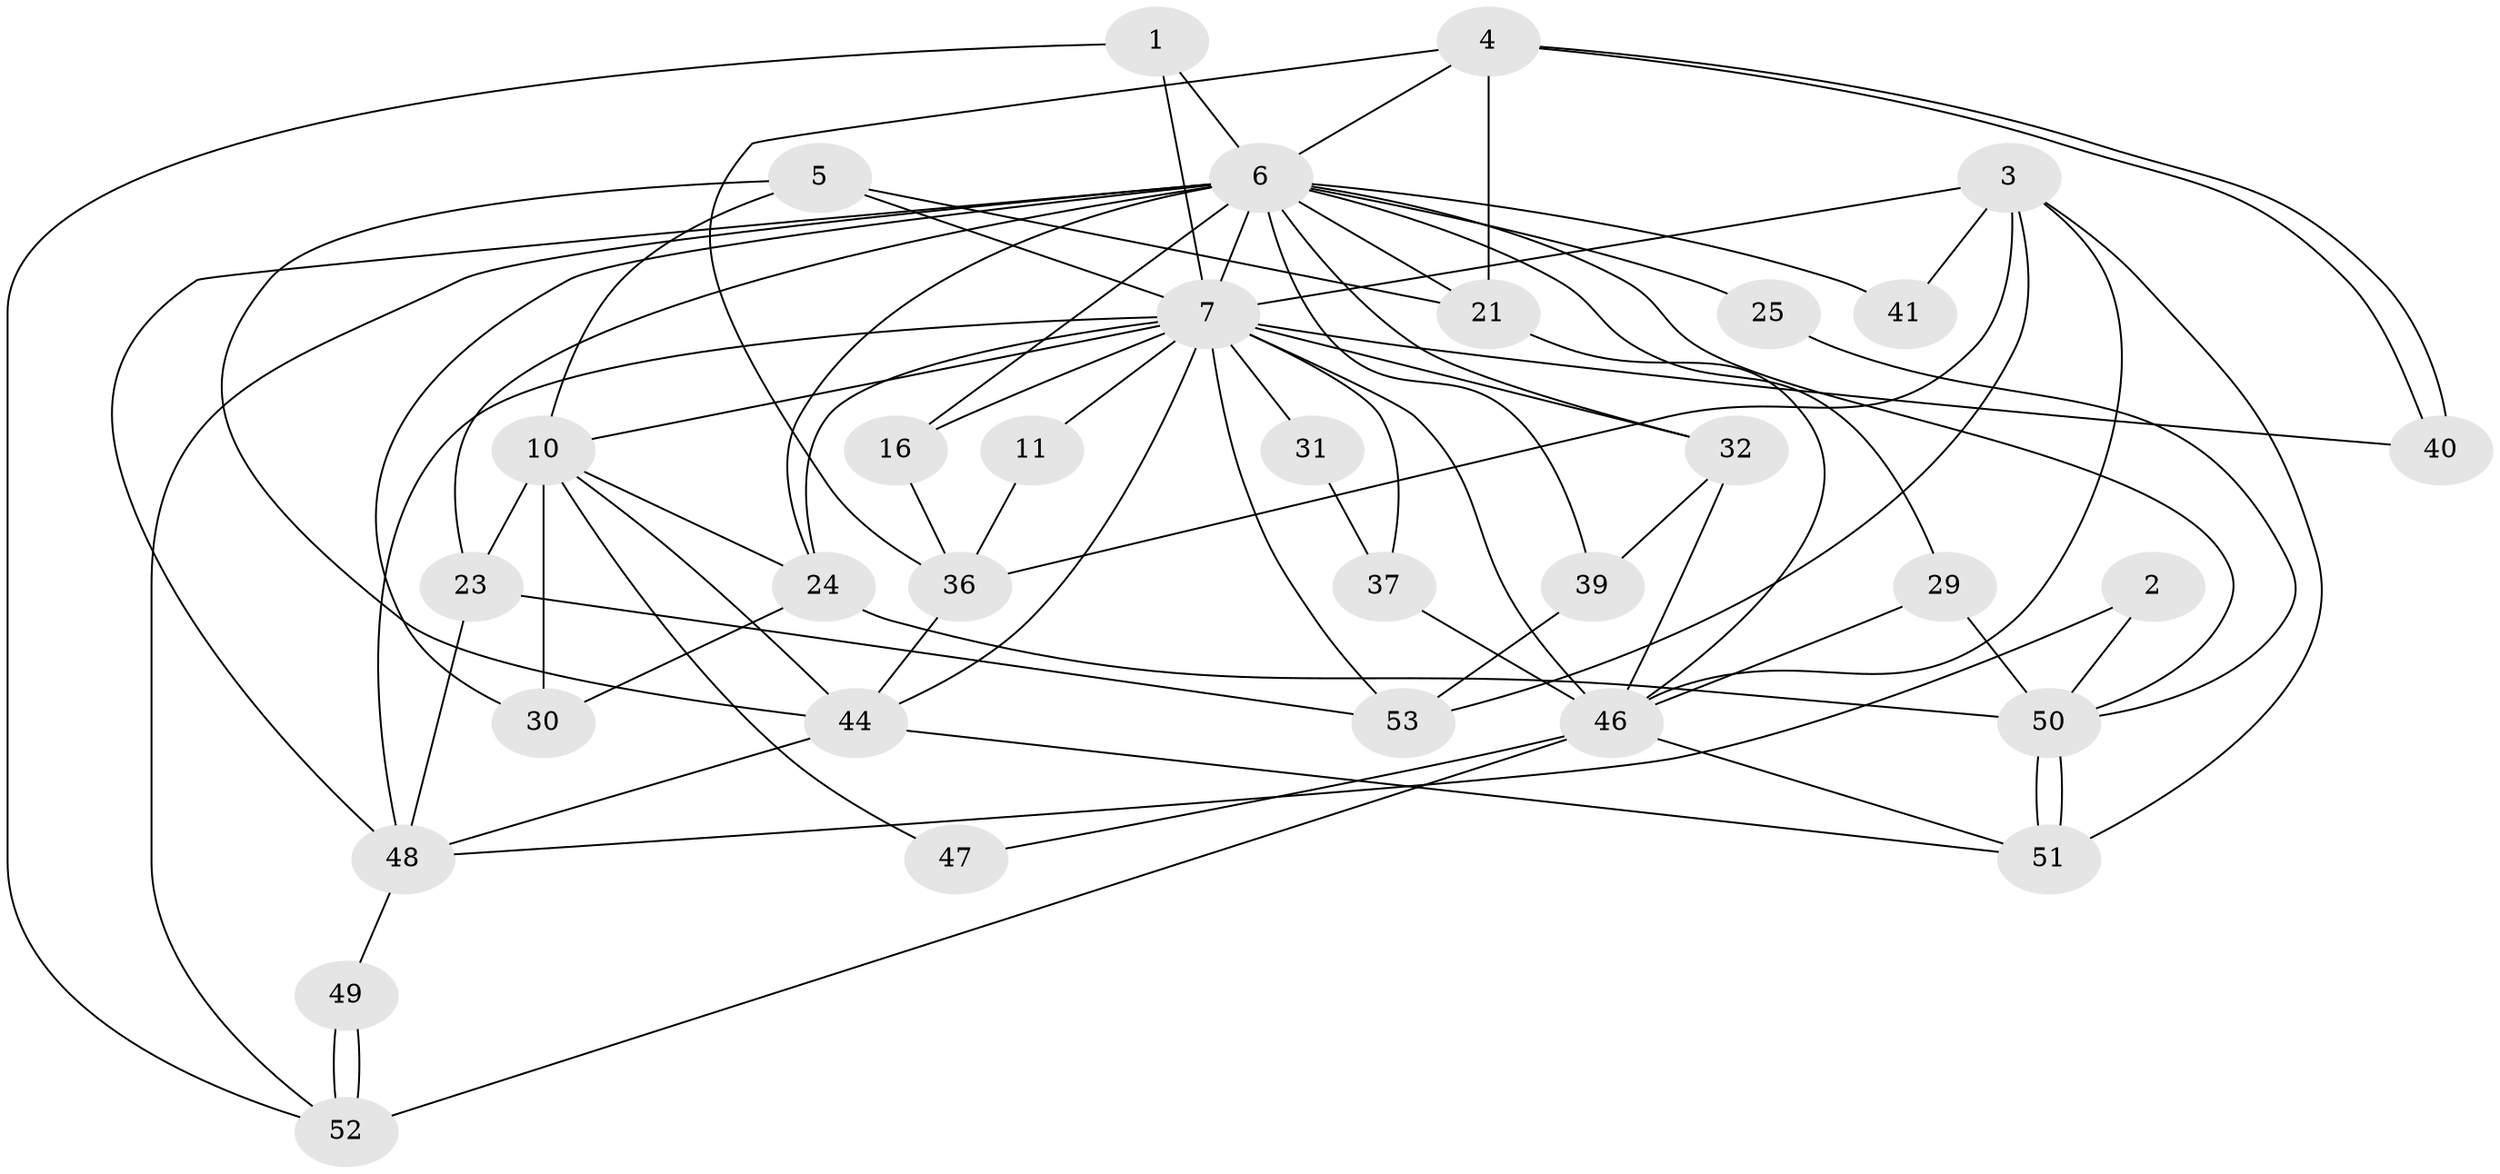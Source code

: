 // original degree distribution, {2: 0.18518518518518517, 3: 0.2962962962962963, 5: 0.2222222222222222, 4: 0.16666666666666666, 10: 0.018518518518518517, 8: 0.018518518518518517, 7: 0.07407407407407407, 6: 0.018518518518518517}
// Generated by graph-tools (version 1.1) at 2025/18/03/04/25 18:18:31]
// undirected, 32 vertices, 77 edges
graph export_dot {
graph [start="1"]
  node [color=gray90,style=filled];
  1 [super="+19"];
  2;
  3 [super="+13+22"];
  4;
  5;
  6 [super="+26+14"];
  7 [super="+15+43+8+9"];
  10 [super="+20+12+33"];
  11;
  16;
  21;
  23 [super="+27"];
  24;
  25;
  29;
  30;
  31;
  32;
  36;
  37 [super="+42"];
  39;
  40;
  41;
  44 [super="+45"];
  46 [super="+54"];
  47;
  48;
  49;
  50;
  51;
  52;
  53;
  1 -- 52;
  1 -- 6;
  1 -- 7 [weight=2];
  2 -- 48;
  2 -- 50;
  3 -- 36;
  3 -- 51;
  3 -- 7 [weight=2];
  3 -- 53;
  3 -- 41;
  3 -- 46;
  4 -- 40;
  4 -- 40;
  4 -- 36;
  4 -- 6;
  4 -- 21;
  5 -- 21;
  5 -- 44;
  5 -- 7;
  5 -- 10;
  6 -- 16 [weight=2];
  6 -- 21;
  6 -- 23 [weight=2];
  6 -- 30;
  6 -- 32;
  6 -- 39;
  6 -- 41;
  6 -- 50;
  6 -- 7;
  6 -- 29;
  6 -- 48;
  6 -- 52;
  6 -- 24;
  6 -- 25;
  7 -- 10;
  7 -- 40;
  7 -- 11;
  7 -- 32;
  7 -- 16;
  7 -- 24;
  7 -- 37;
  7 -- 46 [weight=3];
  7 -- 48;
  7 -- 53;
  7 -- 31;
  7 -- 44;
  10 -- 23;
  10 -- 24;
  10 -- 30;
  10 -- 47;
  10 -- 44;
  11 -- 36;
  16 -- 36;
  21 -- 46;
  23 -- 48;
  23 -- 53;
  24 -- 50;
  24 -- 30;
  25 -- 50;
  29 -- 46 [weight=2];
  29 -- 50;
  31 -- 37;
  32 -- 46;
  32 -- 39;
  36 -- 44;
  37 -- 46;
  39 -- 53;
  44 -- 51;
  44 -- 48;
  46 -- 47;
  46 -- 51;
  46 -- 52;
  48 -- 49;
  49 -- 52;
  49 -- 52;
  50 -- 51;
  50 -- 51;
}
